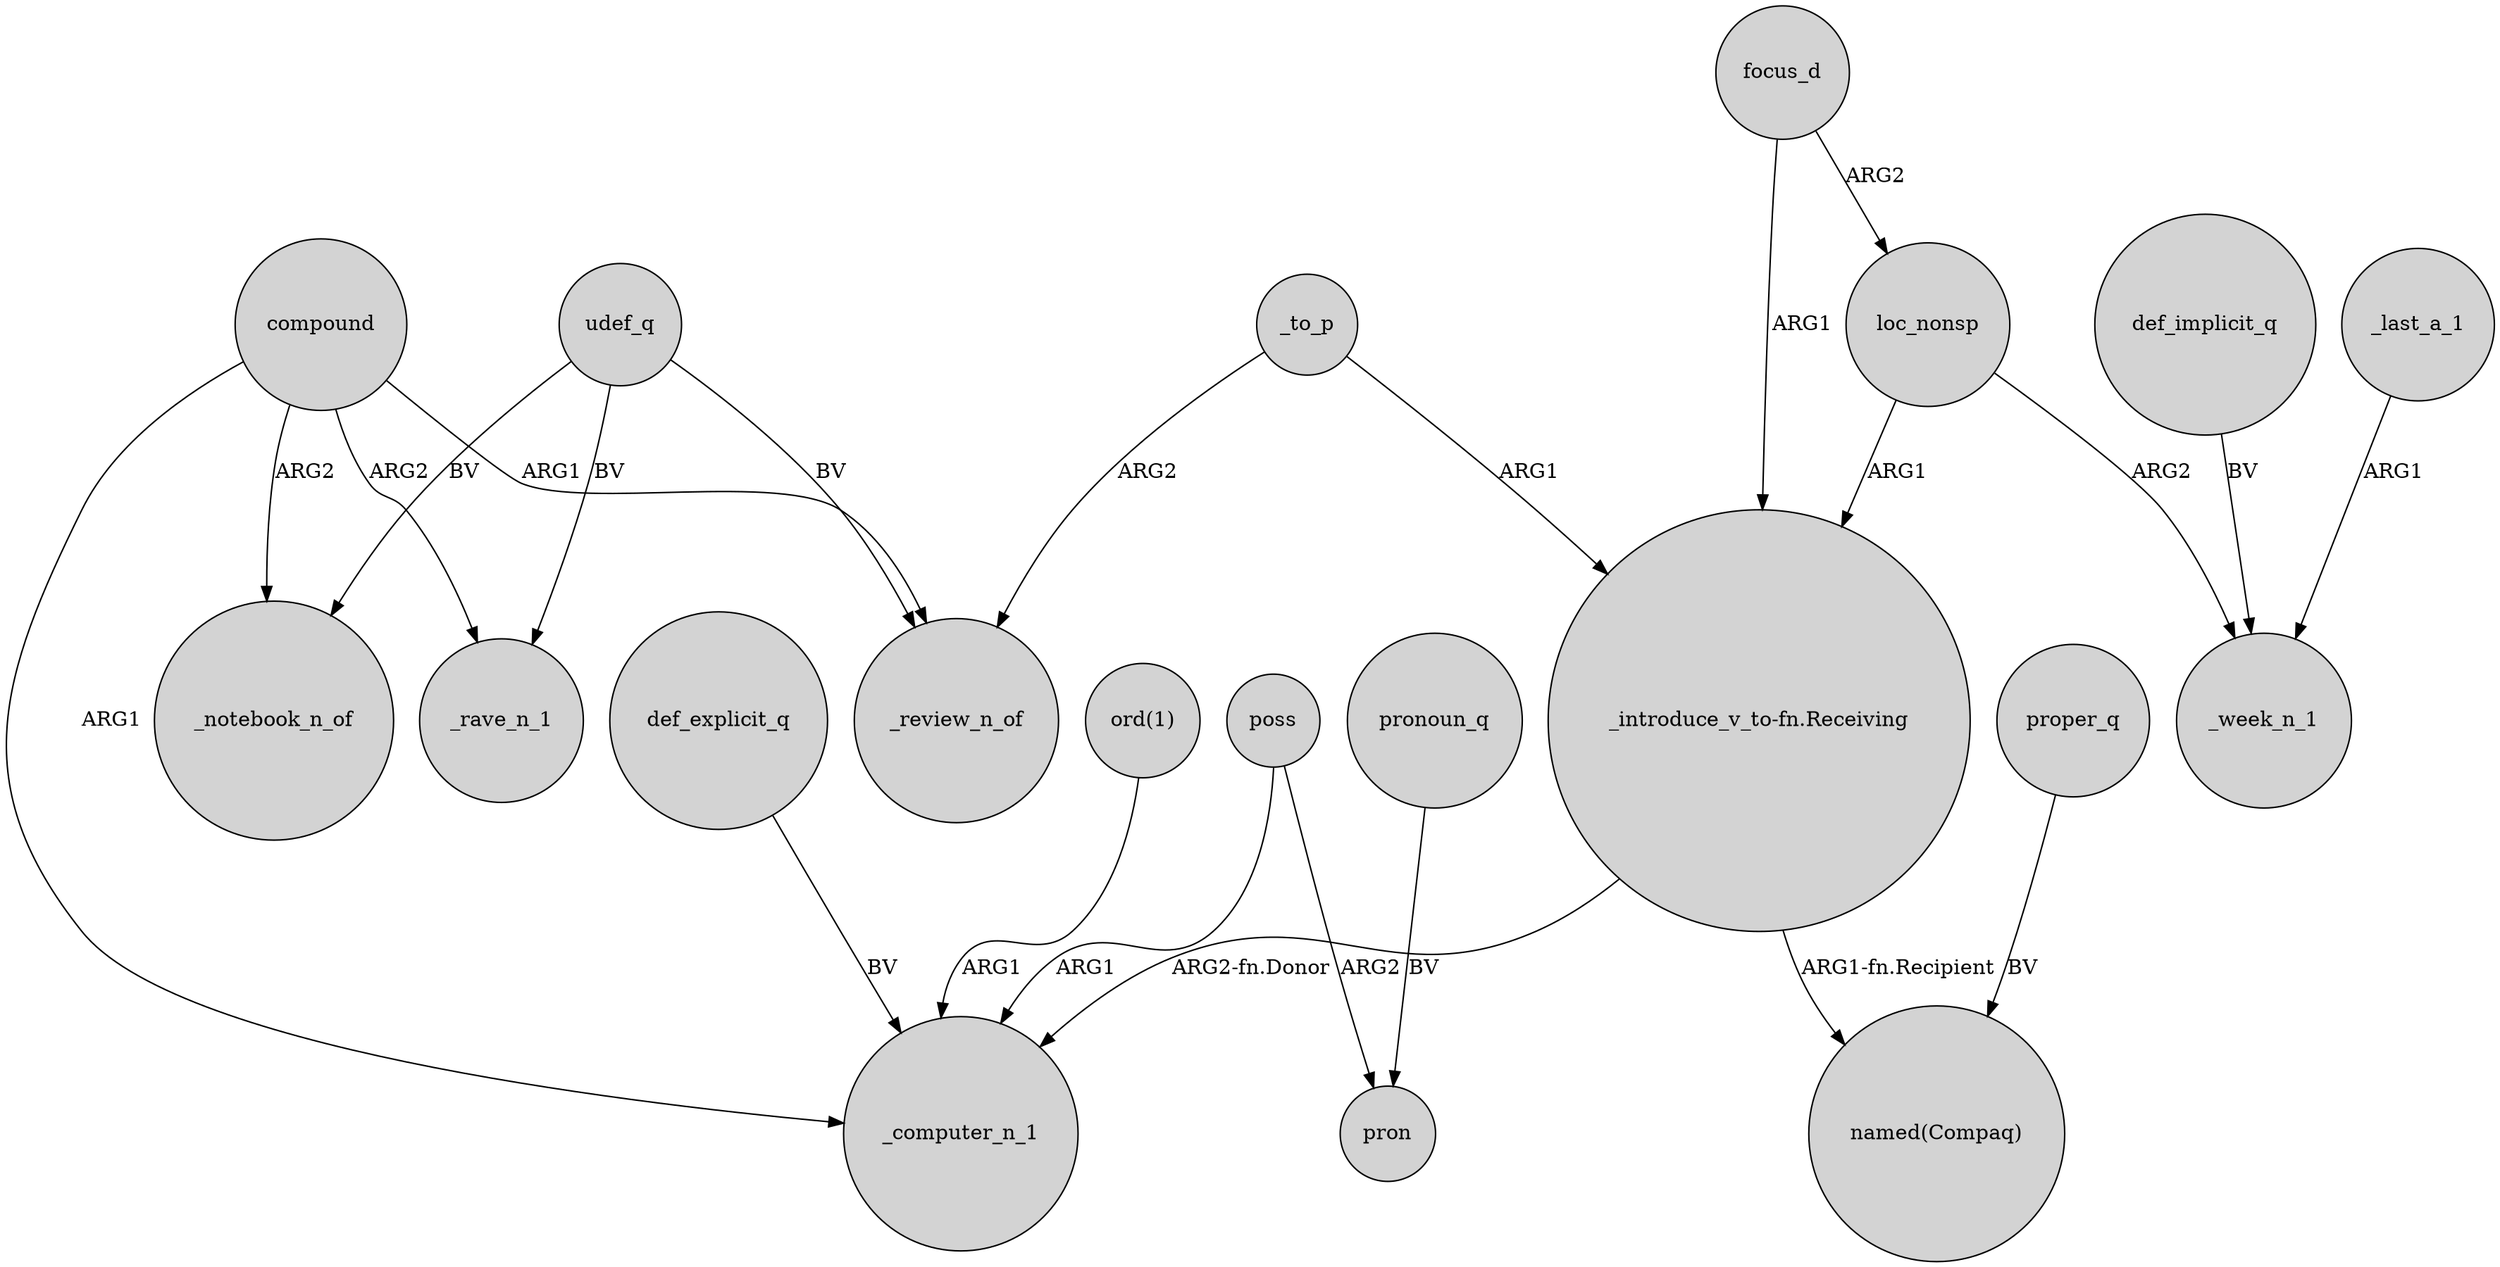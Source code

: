 digraph {
	node [shape=circle style=filled]
	udef_q -> _review_n_of [label=BV]
	_to_p -> "_introduce_v_to-fn.Receiving" [label=ARG1]
	"_introduce_v_to-fn.Receiving" -> "named(Compaq)" [label="ARG1-fn.Recipient"]
	compound -> _computer_n_1 [label=ARG1]
	def_explicit_q -> _computer_n_1 [label=BV]
	loc_nonsp -> "_introduce_v_to-fn.Receiving" [label=ARG1]
	"_introduce_v_to-fn.Receiving" -> _computer_n_1 [label="ARG2-fn.Donor"]
	compound -> _notebook_n_of [label=ARG2]
	focus_d -> "_introduce_v_to-fn.Receiving" [label=ARG1]
	"ord(1)" -> _computer_n_1 [label=ARG1]
	loc_nonsp -> _week_n_1 [label=ARG2]
	focus_d -> loc_nonsp [label=ARG2]
	pronoun_q -> pron [label=BV]
	poss -> pron [label=ARG2]
	udef_q -> _rave_n_1 [label=BV]
	compound -> _rave_n_1 [label=ARG2]
	compound -> _review_n_of [label=ARG1]
	_last_a_1 -> _week_n_1 [label=ARG1]
	udef_q -> _notebook_n_of [label=BV]
	def_implicit_q -> _week_n_1 [label=BV]
	proper_q -> "named(Compaq)" [label=BV]
	_to_p -> _review_n_of [label=ARG2]
	poss -> _computer_n_1 [label=ARG1]
}
